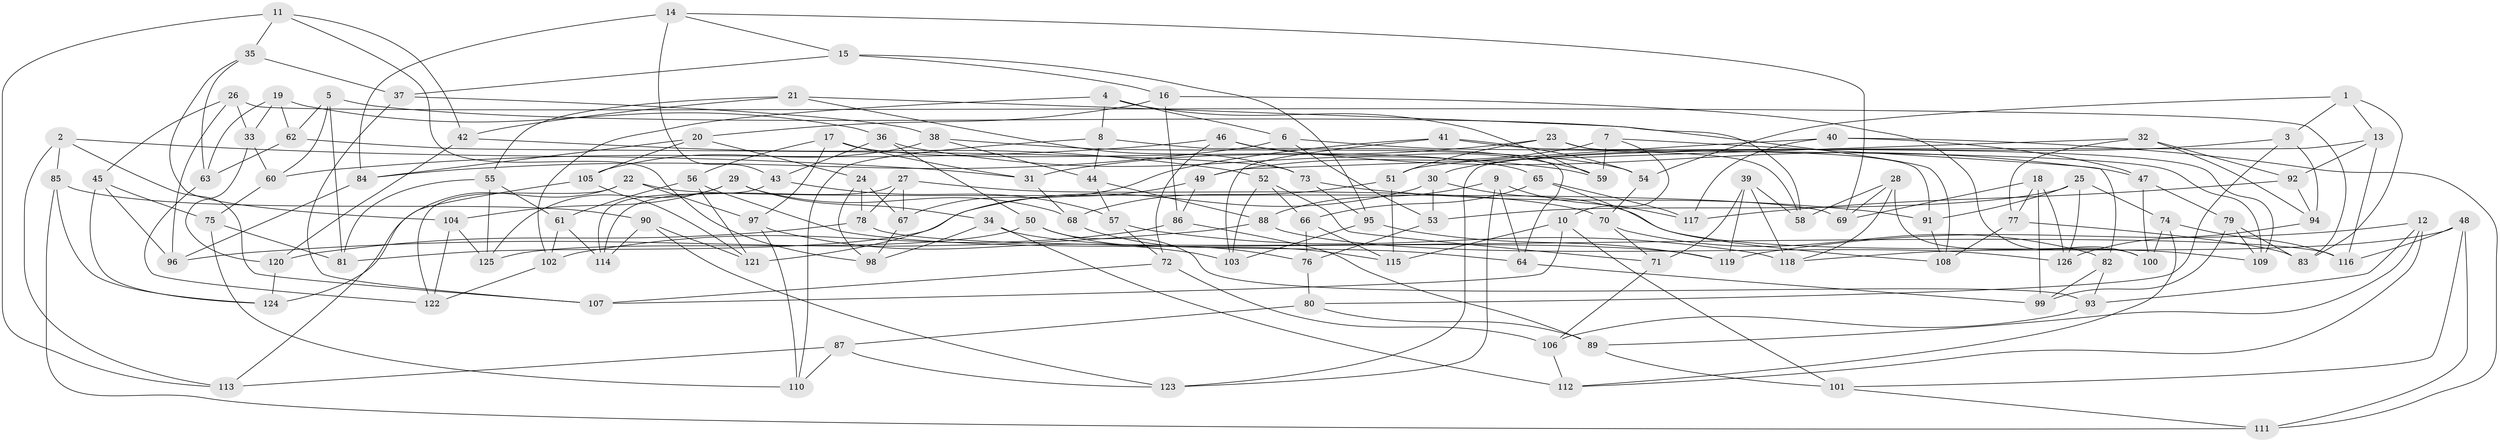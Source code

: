 // coarse degree distribution, {15: 0.08108108108108109, 10: 0.13513513513513514, 6: 0.13513513513513514, 12: 0.08108108108108109, 5: 0.05405405405405406, 8: 0.10810810810810811, 4: 0.21621621621621623, 3: 0.08108108108108109, 11: 0.05405405405405406, 7: 0.02702702702702703, 9: 0.02702702702702703}
// Generated by graph-tools (version 1.1) at 2025/20/03/04/25 18:20:41]
// undirected, 126 vertices, 252 edges
graph export_dot {
graph [start="1"]
  node [color=gray90,style=filled];
  1;
  2;
  3;
  4;
  5;
  6;
  7;
  8;
  9;
  10;
  11;
  12;
  13;
  14;
  15;
  16;
  17;
  18;
  19;
  20;
  21;
  22;
  23;
  24;
  25;
  26;
  27;
  28;
  29;
  30;
  31;
  32;
  33;
  34;
  35;
  36;
  37;
  38;
  39;
  40;
  41;
  42;
  43;
  44;
  45;
  46;
  47;
  48;
  49;
  50;
  51;
  52;
  53;
  54;
  55;
  56;
  57;
  58;
  59;
  60;
  61;
  62;
  63;
  64;
  65;
  66;
  67;
  68;
  69;
  70;
  71;
  72;
  73;
  74;
  75;
  76;
  77;
  78;
  79;
  80;
  81;
  82;
  83;
  84;
  85;
  86;
  87;
  88;
  89;
  90;
  91;
  92;
  93;
  94;
  95;
  96;
  97;
  98;
  99;
  100;
  101;
  102;
  103;
  104;
  105;
  106;
  107;
  108;
  109;
  110;
  111;
  112;
  113;
  114;
  115;
  116;
  117;
  118;
  119;
  120;
  121;
  122;
  123;
  124;
  125;
  126;
  1 -- 13;
  1 -- 83;
  1 -- 3;
  1 -- 54;
  2 -- 113;
  2 -- 85;
  2 -- 107;
  2 -- 31;
  3 -- 80;
  3 -- 30;
  3 -- 94;
  4 -- 102;
  4 -- 6;
  4 -- 8;
  4 -- 59;
  5 -- 81;
  5 -- 60;
  5 -- 108;
  5 -- 62;
  6 -- 53;
  6 -- 84;
  6 -- 109;
  7 -- 49;
  7 -- 59;
  7 -- 10;
  7 -- 82;
  8 -- 44;
  8 -- 64;
  8 -- 110;
  9 -- 88;
  9 -- 64;
  9 -- 117;
  9 -- 123;
  10 -- 115;
  10 -- 101;
  10 -- 107;
  11 -- 35;
  11 -- 113;
  11 -- 98;
  11 -- 42;
  12 -- 119;
  12 -- 93;
  12 -- 112;
  12 -- 89;
  13 -- 123;
  13 -- 92;
  13 -- 116;
  14 -- 69;
  14 -- 43;
  14 -- 15;
  14 -- 84;
  15 -- 37;
  15 -- 16;
  15 -- 95;
  16 -- 20;
  16 -- 100;
  16 -- 86;
  17 -- 31;
  17 -- 97;
  17 -- 65;
  17 -- 56;
  18 -- 126;
  18 -- 69;
  18 -- 77;
  18 -- 99;
  19 -- 33;
  19 -- 62;
  19 -- 63;
  19 -- 36;
  20 -- 24;
  20 -- 105;
  20 -- 84;
  21 -- 55;
  21 -- 58;
  21 -- 73;
  21 -- 42;
  22 -- 122;
  22 -- 97;
  22 -- 124;
  22 -- 69;
  23 -- 58;
  23 -- 51;
  23 -- 91;
  23 -- 31;
  24 -- 67;
  24 -- 98;
  24 -- 78;
  25 -- 91;
  25 -- 74;
  25 -- 53;
  25 -- 126;
  26 -- 45;
  26 -- 83;
  26 -- 96;
  26 -- 33;
  27 -- 114;
  27 -- 67;
  27 -- 78;
  27 -- 70;
  28 -- 69;
  28 -- 100;
  28 -- 58;
  28 -- 118;
  29 -- 68;
  29 -- 125;
  29 -- 104;
  29 -- 34;
  30 -- 109;
  30 -- 81;
  30 -- 53;
  31 -- 68;
  32 -- 49;
  32 -- 77;
  32 -- 94;
  32 -- 92;
  33 -- 120;
  33 -- 60;
  34 -- 64;
  34 -- 112;
  34 -- 98;
  35 -- 104;
  35 -- 37;
  35 -- 63;
  36 -- 50;
  36 -- 43;
  36 -- 59;
  37 -- 107;
  37 -- 38;
  38 -- 44;
  38 -- 54;
  38 -- 105;
  39 -- 71;
  39 -- 58;
  39 -- 118;
  39 -- 119;
  40 -- 111;
  40 -- 47;
  40 -- 117;
  40 -- 51;
  41 -- 109;
  41 -- 54;
  41 -- 67;
  41 -- 103;
  42 -- 52;
  42 -- 120;
  43 -- 114;
  43 -- 57;
  44 -- 57;
  44 -- 88;
  45 -- 124;
  45 -- 96;
  45 -- 75;
  46 -- 47;
  46 -- 60;
  46 -- 59;
  46 -- 72;
  47 -- 79;
  47 -- 100;
  48 -- 111;
  48 -- 118;
  48 -- 116;
  48 -- 101;
  49 -- 86;
  49 -- 121;
  50 -- 125;
  50 -- 76;
  50 -- 93;
  51 -- 115;
  51 -- 68;
  52 -- 66;
  52 -- 103;
  52 -- 71;
  53 -- 76;
  54 -- 70;
  55 -- 125;
  55 -- 81;
  55 -- 61;
  56 -- 119;
  56 -- 121;
  56 -- 61;
  57 -- 72;
  57 -- 118;
  60 -- 75;
  61 -- 114;
  61 -- 102;
  62 -- 73;
  62 -- 63;
  63 -- 122;
  64 -- 99;
  65 -- 66;
  65 -- 117;
  65 -- 108;
  66 -- 76;
  66 -- 115;
  67 -- 98;
  68 -- 115;
  70 -- 71;
  70 -- 82;
  71 -- 106;
  72 -- 106;
  72 -- 107;
  73 -- 91;
  73 -- 95;
  74 -- 112;
  74 -- 116;
  74 -- 100;
  75 -- 81;
  75 -- 110;
  76 -- 80;
  77 -- 83;
  77 -- 108;
  78 -- 120;
  78 -- 116;
  79 -- 99;
  79 -- 83;
  79 -- 109;
  80 -- 89;
  80 -- 87;
  82 -- 99;
  82 -- 93;
  84 -- 96;
  85 -- 90;
  85 -- 124;
  85 -- 111;
  86 -- 89;
  86 -- 102;
  87 -- 110;
  87 -- 113;
  87 -- 123;
  88 -- 126;
  88 -- 96;
  89 -- 101;
  90 -- 114;
  90 -- 123;
  90 -- 121;
  91 -- 108;
  92 -- 117;
  92 -- 94;
  93 -- 106;
  94 -- 126;
  95 -- 119;
  95 -- 103;
  97 -- 103;
  97 -- 110;
  101 -- 111;
  102 -- 122;
  104 -- 122;
  104 -- 125;
  105 -- 113;
  105 -- 121;
  106 -- 112;
  120 -- 124;
}
